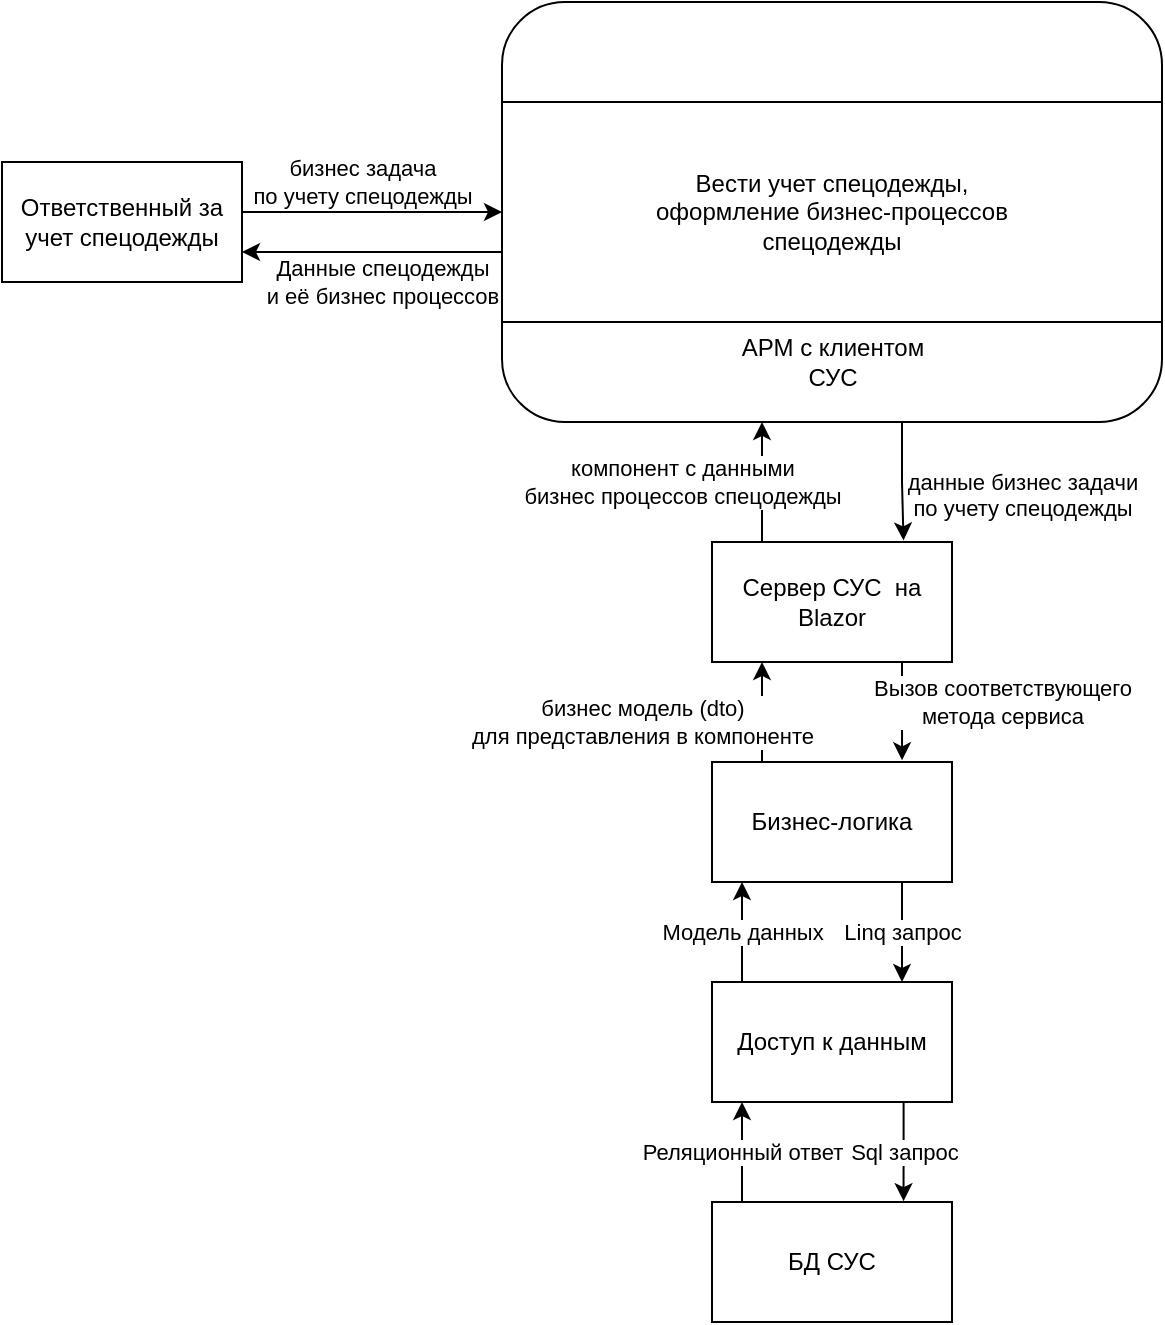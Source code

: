 <mxfile version="21.2.1" type="device">
  <diagram name="Страница 1" id="fR-vpfA4sSKa3ajIgwwd">
    <mxGraphModel dx="714" dy="795" grid="1" gridSize="10" guides="1" tooltips="1" connect="1" arrows="1" fold="1" page="1" pageScale="1" pageWidth="827" pageHeight="1169" math="0" shadow="0">
      <root>
        <mxCell id="0" />
        <mxCell id="1" parent="0" />
        <mxCell id="4ZE3DG_4ugKtBtaC3NJ1-10" value="&lt;br&gt;&lt;span style=&quot;color: rgb(0, 0, 0); font-family: Helvetica; font-size: 11px; font-style: normal; font-variant-ligatures: normal; font-variant-caps: normal; font-weight: 400; letter-spacing: normal; orphans: 2; text-align: center; text-indent: 0px; text-transform: none; widows: 2; word-spacing: 0px; -webkit-text-stroke-width: 0px; background-color: rgb(255, 255, 255); text-decoration-thickness: initial; text-decoration-style: initial; text-decoration-color: initial; float: none; display: inline !important;&quot;&gt;данные бизнес задачи&lt;/span&gt;&lt;br style=&quot;border-color: var(--border-color); color: rgb(0, 0, 0); font-family: Helvetica; font-size: 11px; font-style: normal; font-variant-ligatures: normal; font-variant-caps: normal; font-weight: 400; letter-spacing: normal; orphans: 2; text-align: center; text-indent: 0px; text-transform: none; widows: 2; word-spacing: 0px; -webkit-text-stroke-width: 0px; text-decoration-thickness: initial; text-decoration-style: initial; text-decoration-color: initial;&quot;&gt;&lt;span style=&quot;color: rgb(0, 0, 0); font-family: Helvetica; font-size: 11px; font-style: normal; font-variant-ligatures: normal; font-variant-caps: normal; font-weight: 400; letter-spacing: normal; orphans: 2; text-align: center; text-indent: 0px; text-transform: none; widows: 2; word-spacing: 0px; -webkit-text-stroke-width: 0px; background-color: rgb(255, 255, 255); text-decoration-thickness: initial; text-decoration-style: initial; text-decoration-color: initial; float: none; display: inline !important;&quot;&gt;по учету спецодежды&lt;/span&gt;&lt;br&gt;" style="edgeStyle=orthogonalEdgeStyle;rounded=0;orthogonalLoop=1;jettySize=auto;html=1;entryX=0.798;entryY=-0.013;entryDx=0;entryDy=0;entryPerimeter=0;" edge="1" parent="1">
          <mxGeometry x="0.027" y="59" relative="1" as="geometry">
            <mxPoint x="460.0" y="450" as="sourcePoint" />
            <mxPoint x="460.76" y="509.22" as="targetPoint" />
            <Array as="points">
              <mxPoint x="460" y="480" />
              <mxPoint x="461" y="480" />
            </Array>
            <mxPoint as="offset" />
          </mxGeometry>
        </mxCell>
        <mxCell id="4ZE3DG_4ugKtBtaC3NJ1-1" value="" style="rounded=1;whiteSpace=wrap;html=1;" vertex="1" parent="1">
          <mxGeometry x="260" y="240" width="330" height="210" as="geometry" />
        </mxCell>
        <mxCell id="4ZE3DG_4ugKtBtaC3NJ1-7" value="Данные спецодежды&lt;br&gt;и её бизнес процессов" style="edgeStyle=orthogonalEdgeStyle;rounded=0;orthogonalLoop=1;jettySize=auto;html=1;entryX=1;entryY=0.75;entryDx=0;entryDy=0;" edge="1" parent="1" source="4ZE3DG_4ugKtBtaC3NJ1-2" target="4ZE3DG_4ugKtBtaC3NJ1-4">
          <mxGeometry x="-0.077" y="15" relative="1" as="geometry">
            <Array as="points">
              <mxPoint x="230" y="365" />
              <mxPoint x="230" y="365" />
            </Array>
            <mxPoint as="offset" />
          </mxGeometry>
        </mxCell>
        <mxCell id="4ZE3DG_4ugKtBtaC3NJ1-2" value="Вести учет спецодежды,&lt;br&gt;оформление бизнес-процессов&lt;br&gt;спецодежды" style="rounded=0;whiteSpace=wrap;html=1;" vertex="1" parent="1">
          <mxGeometry x="260" y="290" width="330" height="110" as="geometry" />
        </mxCell>
        <mxCell id="4ZE3DG_4ugKtBtaC3NJ1-3" value="АРМ с клиентом&lt;br&gt;СУС" style="text;html=1;align=center;verticalAlign=middle;resizable=0;points=[];autosize=1;strokeColor=none;fillColor=none;" vertex="1" parent="1">
          <mxGeometry x="370" y="400" width="110" height="40" as="geometry" />
        </mxCell>
        <mxCell id="4ZE3DG_4ugKtBtaC3NJ1-5" value="бизнес задача&lt;br&gt;по учету спецодежды" style="edgeStyle=orthogonalEdgeStyle;rounded=0;orthogonalLoop=1;jettySize=auto;html=1;entryX=0;entryY=0.5;entryDx=0;entryDy=0;" edge="1" parent="1" source="4ZE3DG_4ugKtBtaC3NJ1-4" target="4ZE3DG_4ugKtBtaC3NJ1-2">
          <mxGeometry x="-0.077" y="15" relative="1" as="geometry">
            <Array as="points">
              <mxPoint x="190" y="345" />
              <mxPoint x="190" y="345" />
            </Array>
            <mxPoint as="offset" />
          </mxGeometry>
        </mxCell>
        <mxCell id="4ZE3DG_4ugKtBtaC3NJ1-4" value="Ответственный за&lt;br&gt;учет спецодежды" style="rounded=0;whiteSpace=wrap;html=1;" vertex="1" parent="1">
          <mxGeometry x="10" y="320" width="120" height="60" as="geometry" />
        </mxCell>
        <mxCell id="4ZE3DG_4ugKtBtaC3NJ1-20" value="Реляционный ответ" style="edgeStyle=orthogonalEdgeStyle;rounded=0;orthogonalLoop=1;jettySize=auto;html=1;" edge="1" parent="1" source="4ZE3DG_4ugKtBtaC3NJ1-6">
          <mxGeometry relative="1" as="geometry">
            <mxPoint x="380" y="790" as="targetPoint" />
            <Array as="points">
              <mxPoint x="380" y="790" />
            </Array>
          </mxGeometry>
        </mxCell>
        <mxCell id="4ZE3DG_4ugKtBtaC3NJ1-6" value="БД СУС" style="rounded=0;whiteSpace=wrap;html=1;" vertex="1" parent="1">
          <mxGeometry x="365" y="840" width="120" height="60" as="geometry" />
        </mxCell>
        <mxCell id="4ZE3DG_4ugKtBtaC3NJ1-11" value="компонент с данными&lt;br&gt;бизнес процессов спецодежды" style="edgeStyle=orthogonalEdgeStyle;rounded=0;orthogonalLoop=1;jettySize=auto;html=1;" edge="1" parent="1" source="4ZE3DG_4ugKtBtaC3NJ1-8">
          <mxGeometry y="40" relative="1" as="geometry">
            <mxPoint x="390" y="450" as="targetPoint" />
            <Array as="points">
              <mxPoint x="390" y="450" />
            </Array>
            <mxPoint as="offset" />
          </mxGeometry>
        </mxCell>
        <mxCell id="4ZE3DG_4ugKtBtaC3NJ1-15" value="Вызов соответствующего&lt;br&gt;метода сервиса" style="edgeStyle=orthogonalEdgeStyle;rounded=0;orthogonalLoop=1;jettySize=auto;html=1;entryX=0.792;entryY=-0.014;entryDx=0;entryDy=0;entryPerimeter=0;" edge="1" parent="1" source="4ZE3DG_4ugKtBtaC3NJ1-8" target="4ZE3DG_4ugKtBtaC3NJ1-13">
          <mxGeometry x="-0.183" y="50" relative="1" as="geometry">
            <Array as="points">
              <mxPoint x="460" y="590" />
              <mxPoint x="460" y="590" />
            </Array>
            <mxPoint as="offset" />
          </mxGeometry>
        </mxCell>
        <mxCell id="4ZE3DG_4ugKtBtaC3NJ1-8" value="Сервер СУС&amp;nbsp; на Blazor" style="rounded=0;whiteSpace=wrap;html=1;" vertex="1" parent="1">
          <mxGeometry x="365" y="510" width="120" height="60" as="geometry" />
        </mxCell>
        <mxCell id="4ZE3DG_4ugKtBtaC3NJ1-16" value="бизнес модель (dto)&lt;br&gt;для представления в компоненте" style="edgeStyle=orthogonalEdgeStyle;rounded=0;orthogonalLoop=1;jettySize=auto;html=1;" edge="1" parent="1" source="4ZE3DG_4ugKtBtaC3NJ1-13">
          <mxGeometry x="-0.2" y="60" relative="1" as="geometry">
            <mxPoint x="390" y="570" as="targetPoint" />
            <Array as="points">
              <mxPoint x="390" y="570" />
            </Array>
            <mxPoint as="offset" />
          </mxGeometry>
        </mxCell>
        <mxCell id="4ZE3DG_4ugKtBtaC3NJ1-17" value="Linq запрос" style="edgeStyle=orthogonalEdgeStyle;rounded=0;orthogonalLoop=1;jettySize=auto;html=1;" edge="1" parent="1" source="4ZE3DG_4ugKtBtaC3NJ1-13">
          <mxGeometry relative="1" as="geometry">
            <mxPoint x="460" y="730" as="targetPoint" />
            <Array as="points">
              <mxPoint x="460" y="730" />
            </Array>
          </mxGeometry>
        </mxCell>
        <mxCell id="4ZE3DG_4ugKtBtaC3NJ1-13" value="Бизнес-логика" style="rounded=0;whiteSpace=wrap;html=1;direction=east;" vertex="1" parent="1">
          <mxGeometry x="365" y="620" width="120" height="60" as="geometry" />
        </mxCell>
        <mxCell id="4ZE3DG_4ugKtBtaC3NJ1-18" value="Модель данных" style="edgeStyle=orthogonalEdgeStyle;rounded=0;orthogonalLoop=1;jettySize=auto;html=1;" edge="1" parent="1" source="4ZE3DG_4ugKtBtaC3NJ1-14">
          <mxGeometry relative="1" as="geometry">
            <mxPoint x="380" y="680" as="targetPoint" />
            <Array as="points">
              <mxPoint x="380" y="680" />
            </Array>
          </mxGeometry>
        </mxCell>
        <mxCell id="4ZE3DG_4ugKtBtaC3NJ1-19" value="Sql запрос" style="edgeStyle=orthogonalEdgeStyle;rounded=0;orthogonalLoop=1;jettySize=auto;html=1;entryX=0.798;entryY=-0.007;entryDx=0;entryDy=0;entryPerimeter=0;" edge="1" parent="1" source="4ZE3DG_4ugKtBtaC3NJ1-14" target="4ZE3DG_4ugKtBtaC3NJ1-6">
          <mxGeometry relative="1" as="geometry">
            <Array as="points">
              <mxPoint x="461" y="815" />
            </Array>
          </mxGeometry>
        </mxCell>
        <mxCell id="4ZE3DG_4ugKtBtaC3NJ1-14" value="Доступ к данным" style="rounded=0;whiteSpace=wrap;html=1;direction=east;" vertex="1" parent="1">
          <mxGeometry x="365" y="730" width="120" height="60" as="geometry" />
        </mxCell>
      </root>
    </mxGraphModel>
  </diagram>
</mxfile>
